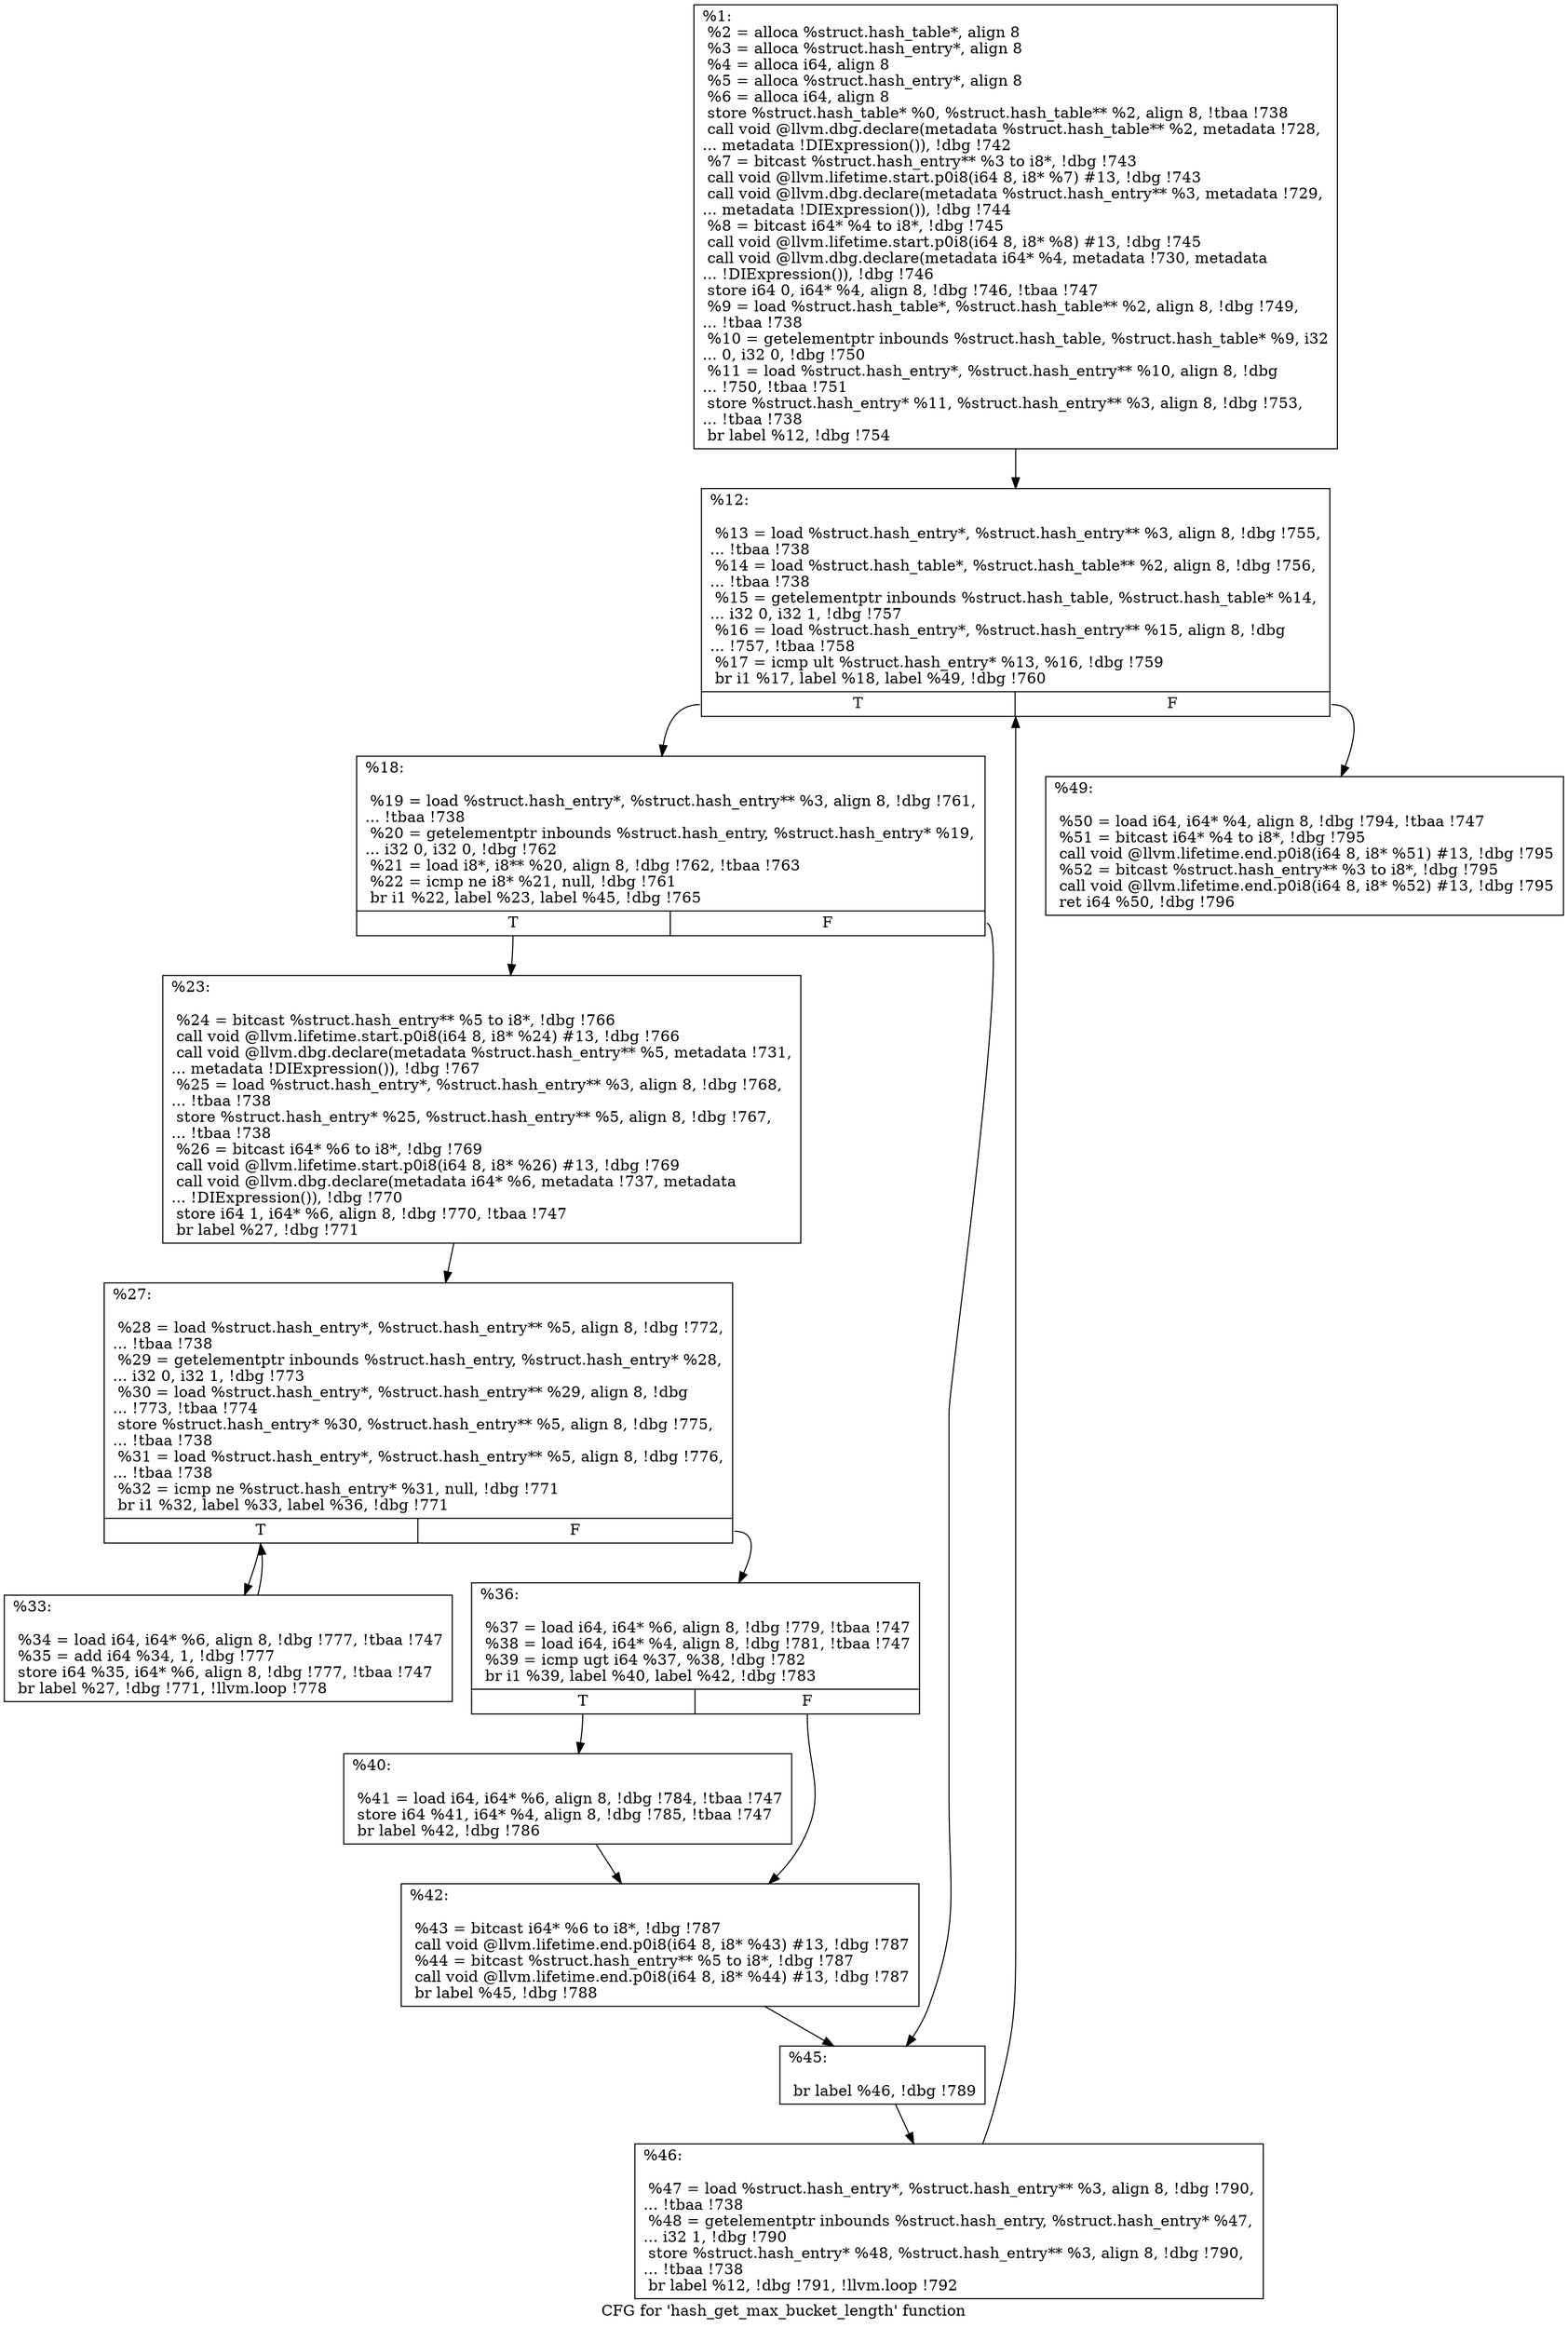 digraph "CFG for 'hash_get_max_bucket_length' function" {
	label="CFG for 'hash_get_max_bucket_length' function";

	Node0x2458aa0 [shape=record,label="{%1:\l  %2 = alloca %struct.hash_table*, align 8\l  %3 = alloca %struct.hash_entry*, align 8\l  %4 = alloca i64, align 8\l  %5 = alloca %struct.hash_entry*, align 8\l  %6 = alloca i64, align 8\l  store %struct.hash_table* %0, %struct.hash_table** %2, align 8, !tbaa !738\l  call void @llvm.dbg.declare(metadata %struct.hash_table** %2, metadata !728,\l... metadata !DIExpression()), !dbg !742\l  %7 = bitcast %struct.hash_entry** %3 to i8*, !dbg !743\l  call void @llvm.lifetime.start.p0i8(i64 8, i8* %7) #13, !dbg !743\l  call void @llvm.dbg.declare(metadata %struct.hash_entry** %3, metadata !729,\l... metadata !DIExpression()), !dbg !744\l  %8 = bitcast i64* %4 to i8*, !dbg !745\l  call void @llvm.lifetime.start.p0i8(i64 8, i8* %8) #13, !dbg !745\l  call void @llvm.dbg.declare(metadata i64* %4, metadata !730, metadata\l... !DIExpression()), !dbg !746\l  store i64 0, i64* %4, align 8, !dbg !746, !tbaa !747\l  %9 = load %struct.hash_table*, %struct.hash_table** %2, align 8, !dbg !749,\l... !tbaa !738\l  %10 = getelementptr inbounds %struct.hash_table, %struct.hash_table* %9, i32\l... 0, i32 0, !dbg !750\l  %11 = load %struct.hash_entry*, %struct.hash_entry** %10, align 8, !dbg\l... !750, !tbaa !751\l  store %struct.hash_entry* %11, %struct.hash_entry** %3, align 8, !dbg !753,\l... !tbaa !738\l  br label %12, !dbg !754\l}"];
	Node0x2458aa0 -> Node0x2459190;
	Node0x2459190 [shape=record,label="{%12:\l\l  %13 = load %struct.hash_entry*, %struct.hash_entry** %3, align 8, !dbg !755,\l... !tbaa !738\l  %14 = load %struct.hash_table*, %struct.hash_table** %2, align 8, !dbg !756,\l... !tbaa !738\l  %15 = getelementptr inbounds %struct.hash_table, %struct.hash_table* %14,\l... i32 0, i32 1, !dbg !757\l  %16 = load %struct.hash_entry*, %struct.hash_entry** %15, align 8, !dbg\l... !757, !tbaa !758\l  %17 = icmp ult %struct.hash_entry* %13, %16, !dbg !759\l  br i1 %17, label %18, label %49, !dbg !760\l|{<s0>T|<s1>F}}"];
	Node0x2459190:s0 -> Node0x24591e0;
	Node0x2459190:s1 -> Node0x24594b0;
	Node0x24591e0 [shape=record,label="{%18:\l\l  %19 = load %struct.hash_entry*, %struct.hash_entry** %3, align 8, !dbg !761,\l... !tbaa !738\l  %20 = getelementptr inbounds %struct.hash_entry, %struct.hash_entry* %19,\l... i32 0, i32 0, !dbg !762\l  %21 = load i8*, i8** %20, align 8, !dbg !762, !tbaa !763\l  %22 = icmp ne i8* %21, null, !dbg !761\l  br i1 %22, label %23, label %45, !dbg !765\l|{<s0>T|<s1>F}}"];
	Node0x24591e0:s0 -> Node0x2459230;
	Node0x24591e0:s1 -> Node0x2459410;
	Node0x2459230 [shape=record,label="{%23:\l\l  %24 = bitcast %struct.hash_entry** %5 to i8*, !dbg !766\l  call void @llvm.lifetime.start.p0i8(i64 8, i8* %24) #13, !dbg !766\l  call void @llvm.dbg.declare(metadata %struct.hash_entry** %5, metadata !731,\l... metadata !DIExpression()), !dbg !767\l  %25 = load %struct.hash_entry*, %struct.hash_entry** %3, align 8, !dbg !768,\l... !tbaa !738\l  store %struct.hash_entry* %25, %struct.hash_entry** %5, align 8, !dbg !767,\l... !tbaa !738\l  %26 = bitcast i64* %6 to i8*, !dbg !769\l  call void @llvm.lifetime.start.p0i8(i64 8, i8* %26) #13, !dbg !769\l  call void @llvm.dbg.declare(metadata i64* %6, metadata !737, metadata\l... !DIExpression()), !dbg !770\l  store i64 1, i64* %6, align 8, !dbg !770, !tbaa !747\l  br label %27, !dbg !771\l}"];
	Node0x2459230 -> Node0x2459280;
	Node0x2459280 [shape=record,label="{%27:\l\l  %28 = load %struct.hash_entry*, %struct.hash_entry** %5, align 8, !dbg !772,\l... !tbaa !738\l  %29 = getelementptr inbounds %struct.hash_entry, %struct.hash_entry* %28,\l... i32 0, i32 1, !dbg !773\l  %30 = load %struct.hash_entry*, %struct.hash_entry** %29, align 8, !dbg\l... !773, !tbaa !774\l  store %struct.hash_entry* %30, %struct.hash_entry** %5, align 8, !dbg !775,\l... !tbaa !738\l  %31 = load %struct.hash_entry*, %struct.hash_entry** %5, align 8, !dbg !776,\l... !tbaa !738\l  %32 = icmp ne %struct.hash_entry* %31, null, !dbg !771\l  br i1 %32, label %33, label %36, !dbg !771\l|{<s0>T|<s1>F}}"];
	Node0x2459280:s0 -> Node0x24592d0;
	Node0x2459280:s1 -> Node0x2459320;
	Node0x24592d0 [shape=record,label="{%33:\l\l  %34 = load i64, i64* %6, align 8, !dbg !777, !tbaa !747\l  %35 = add i64 %34, 1, !dbg !777\l  store i64 %35, i64* %6, align 8, !dbg !777, !tbaa !747\l  br label %27, !dbg !771, !llvm.loop !778\l}"];
	Node0x24592d0 -> Node0x2459280;
	Node0x2459320 [shape=record,label="{%36:\l\l  %37 = load i64, i64* %6, align 8, !dbg !779, !tbaa !747\l  %38 = load i64, i64* %4, align 8, !dbg !781, !tbaa !747\l  %39 = icmp ugt i64 %37, %38, !dbg !782\l  br i1 %39, label %40, label %42, !dbg !783\l|{<s0>T|<s1>F}}"];
	Node0x2459320:s0 -> Node0x2459370;
	Node0x2459320:s1 -> Node0x24593c0;
	Node0x2459370 [shape=record,label="{%40:\l\l  %41 = load i64, i64* %6, align 8, !dbg !784, !tbaa !747\l  store i64 %41, i64* %4, align 8, !dbg !785, !tbaa !747\l  br label %42, !dbg !786\l}"];
	Node0x2459370 -> Node0x24593c0;
	Node0x24593c0 [shape=record,label="{%42:\l\l  %43 = bitcast i64* %6 to i8*, !dbg !787\l  call void @llvm.lifetime.end.p0i8(i64 8, i8* %43) #13, !dbg !787\l  %44 = bitcast %struct.hash_entry** %5 to i8*, !dbg !787\l  call void @llvm.lifetime.end.p0i8(i64 8, i8* %44) #13, !dbg !787\l  br label %45, !dbg !788\l}"];
	Node0x24593c0 -> Node0x2459410;
	Node0x2459410 [shape=record,label="{%45:\l\l  br label %46, !dbg !789\l}"];
	Node0x2459410 -> Node0x2459460;
	Node0x2459460 [shape=record,label="{%46:\l\l  %47 = load %struct.hash_entry*, %struct.hash_entry** %3, align 8, !dbg !790,\l... !tbaa !738\l  %48 = getelementptr inbounds %struct.hash_entry, %struct.hash_entry* %47,\l... i32 1, !dbg !790\l  store %struct.hash_entry* %48, %struct.hash_entry** %3, align 8, !dbg !790,\l... !tbaa !738\l  br label %12, !dbg !791, !llvm.loop !792\l}"];
	Node0x2459460 -> Node0x2459190;
	Node0x24594b0 [shape=record,label="{%49:\l\l  %50 = load i64, i64* %4, align 8, !dbg !794, !tbaa !747\l  %51 = bitcast i64* %4 to i8*, !dbg !795\l  call void @llvm.lifetime.end.p0i8(i64 8, i8* %51) #13, !dbg !795\l  %52 = bitcast %struct.hash_entry** %3 to i8*, !dbg !795\l  call void @llvm.lifetime.end.p0i8(i64 8, i8* %52) #13, !dbg !795\l  ret i64 %50, !dbg !796\l}"];
}
